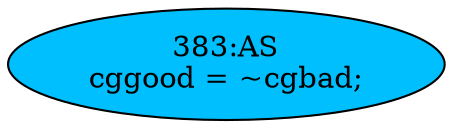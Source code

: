 strict digraph "" {
	node [label="\N"];
	"383:AS"	 [ast="<pyverilog.vparser.ast.Assign object at 0x7f273e61b890>",
		def_var="['cggood']",
		fillcolor=deepskyblue,
		label="383:AS
cggood = ~cgbad;",
		statements="[]",
		style=filled,
		typ=Assign,
		use_var="['cgbad']"];
}
